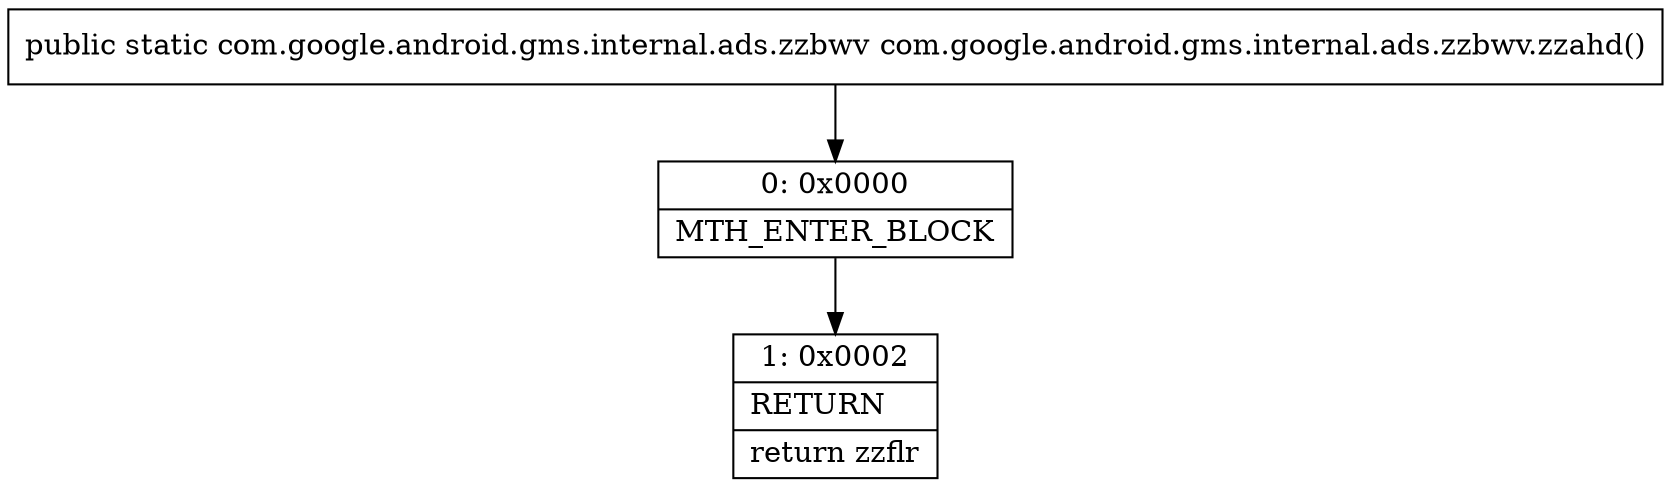 digraph "CFG forcom.google.android.gms.internal.ads.zzbwv.zzahd()Lcom\/google\/android\/gms\/internal\/ads\/zzbwv;" {
Node_0 [shape=record,label="{0\:\ 0x0000|MTH_ENTER_BLOCK\l}"];
Node_1 [shape=record,label="{1\:\ 0x0002|RETURN\l|return zzflr\l}"];
MethodNode[shape=record,label="{public static com.google.android.gms.internal.ads.zzbwv com.google.android.gms.internal.ads.zzbwv.zzahd() }"];
MethodNode -> Node_0;
Node_0 -> Node_1;
}

